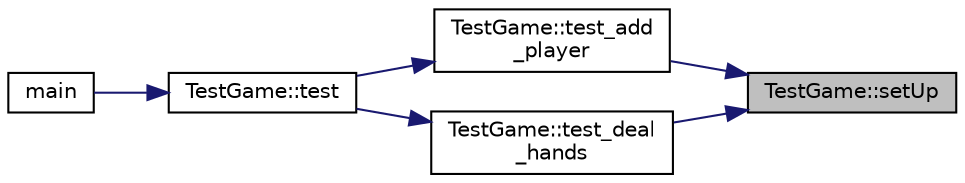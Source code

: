 digraph "TestGame::setUp"
{
 // INTERACTIVE_SVG=YES
 // LATEX_PDF_SIZE
  edge [fontname="Helvetica",fontsize="10",labelfontname="Helvetica",labelfontsize="10"];
  node [fontname="Helvetica",fontsize="10",shape=record];
  rankdir="RL";
  Node1 [label="TestGame::setUp",height=0.2,width=0.4,color="black", fillcolor="grey75", style="filled", fontcolor="black",tooltip=" "];
  Node1 -> Node2 [dir="back",color="midnightblue",fontsize="10",style="solid",fontname="Helvetica"];
  Node2 [label="TestGame::test_add\l_player",height=0.2,width=0.4,color="black", fillcolor="white", style="filled",URL="$class_test_game.html#a832509695facca8c52d60125268a87c6",tooltip=" "];
  Node2 -> Node3 [dir="back",color="midnightblue",fontsize="10",style="solid",fontname="Helvetica"];
  Node3 [label="TestGame::test",height=0.2,width=0.4,color="black", fillcolor="white", style="filled",URL="$class_test_game.html#a482abbabaaa0f7eb7d067c663dde7bae",tooltip=" "];
  Node3 -> Node4 [dir="back",color="midnightblue",fontsize="10",style="solid",fontname="Helvetica"];
  Node4 [label="main",height=0.2,width=0.4,color="black", fillcolor="white", style="filled",URL="$test___game_8cpp.html#ae66f6b31b5ad750f1fe042a706a4e3d4",tooltip=" "];
  Node1 -> Node5 [dir="back",color="midnightblue",fontsize="10",style="solid",fontname="Helvetica"];
  Node5 [label="TestGame::test_deal\l_hands",height=0.2,width=0.4,color="black", fillcolor="white", style="filled",URL="$class_test_game.html#ac97d4892a0c3798cb39bb96c2155aaea",tooltip=" "];
  Node5 -> Node3 [dir="back",color="midnightblue",fontsize="10",style="solid",fontname="Helvetica"];
}
